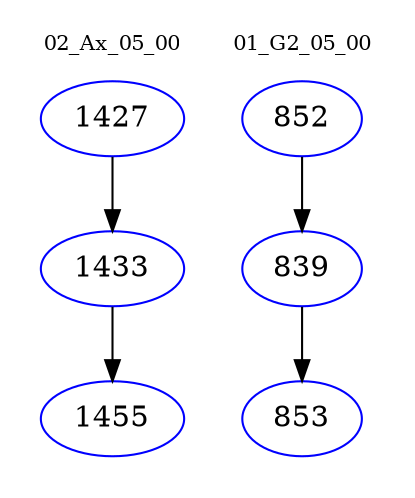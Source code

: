 digraph{
subgraph cluster_0 {
color = white
label = "02_Ax_05_00";
fontsize=10;
T0_1427 [label="1427", color="blue"]
T0_1427 -> T0_1433 [color="black"]
T0_1433 [label="1433", color="blue"]
T0_1433 -> T0_1455 [color="black"]
T0_1455 [label="1455", color="blue"]
}
subgraph cluster_1 {
color = white
label = "01_G2_05_00";
fontsize=10;
T1_852 [label="852", color="blue"]
T1_852 -> T1_839 [color="black"]
T1_839 [label="839", color="blue"]
T1_839 -> T1_853 [color="black"]
T1_853 [label="853", color="blue"]
}
}
